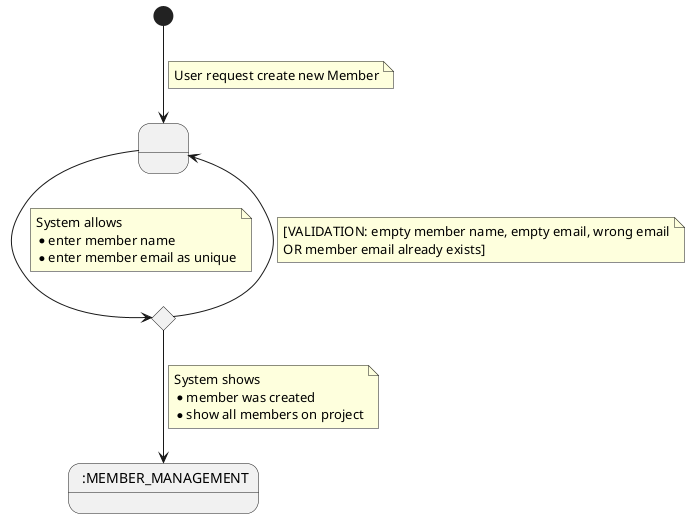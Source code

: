 @startuml

state 1 as " "
state 3 <<choice>>
state 6 as " :MEMBER_MANAGEMENT"

[*] --> 1
note on link
    User request create new Member
end note
1 --> 3
note on link
    System allows
    * enter member name
    * enter member email as unique
end note
3 --> 1
note on link
[VALIDATION: empty member name, empty email, wrong email
OR member email already exists]
end note
3 --> 6
note on link
System shows
* member was created
* show all members on project
end note
@enduml

